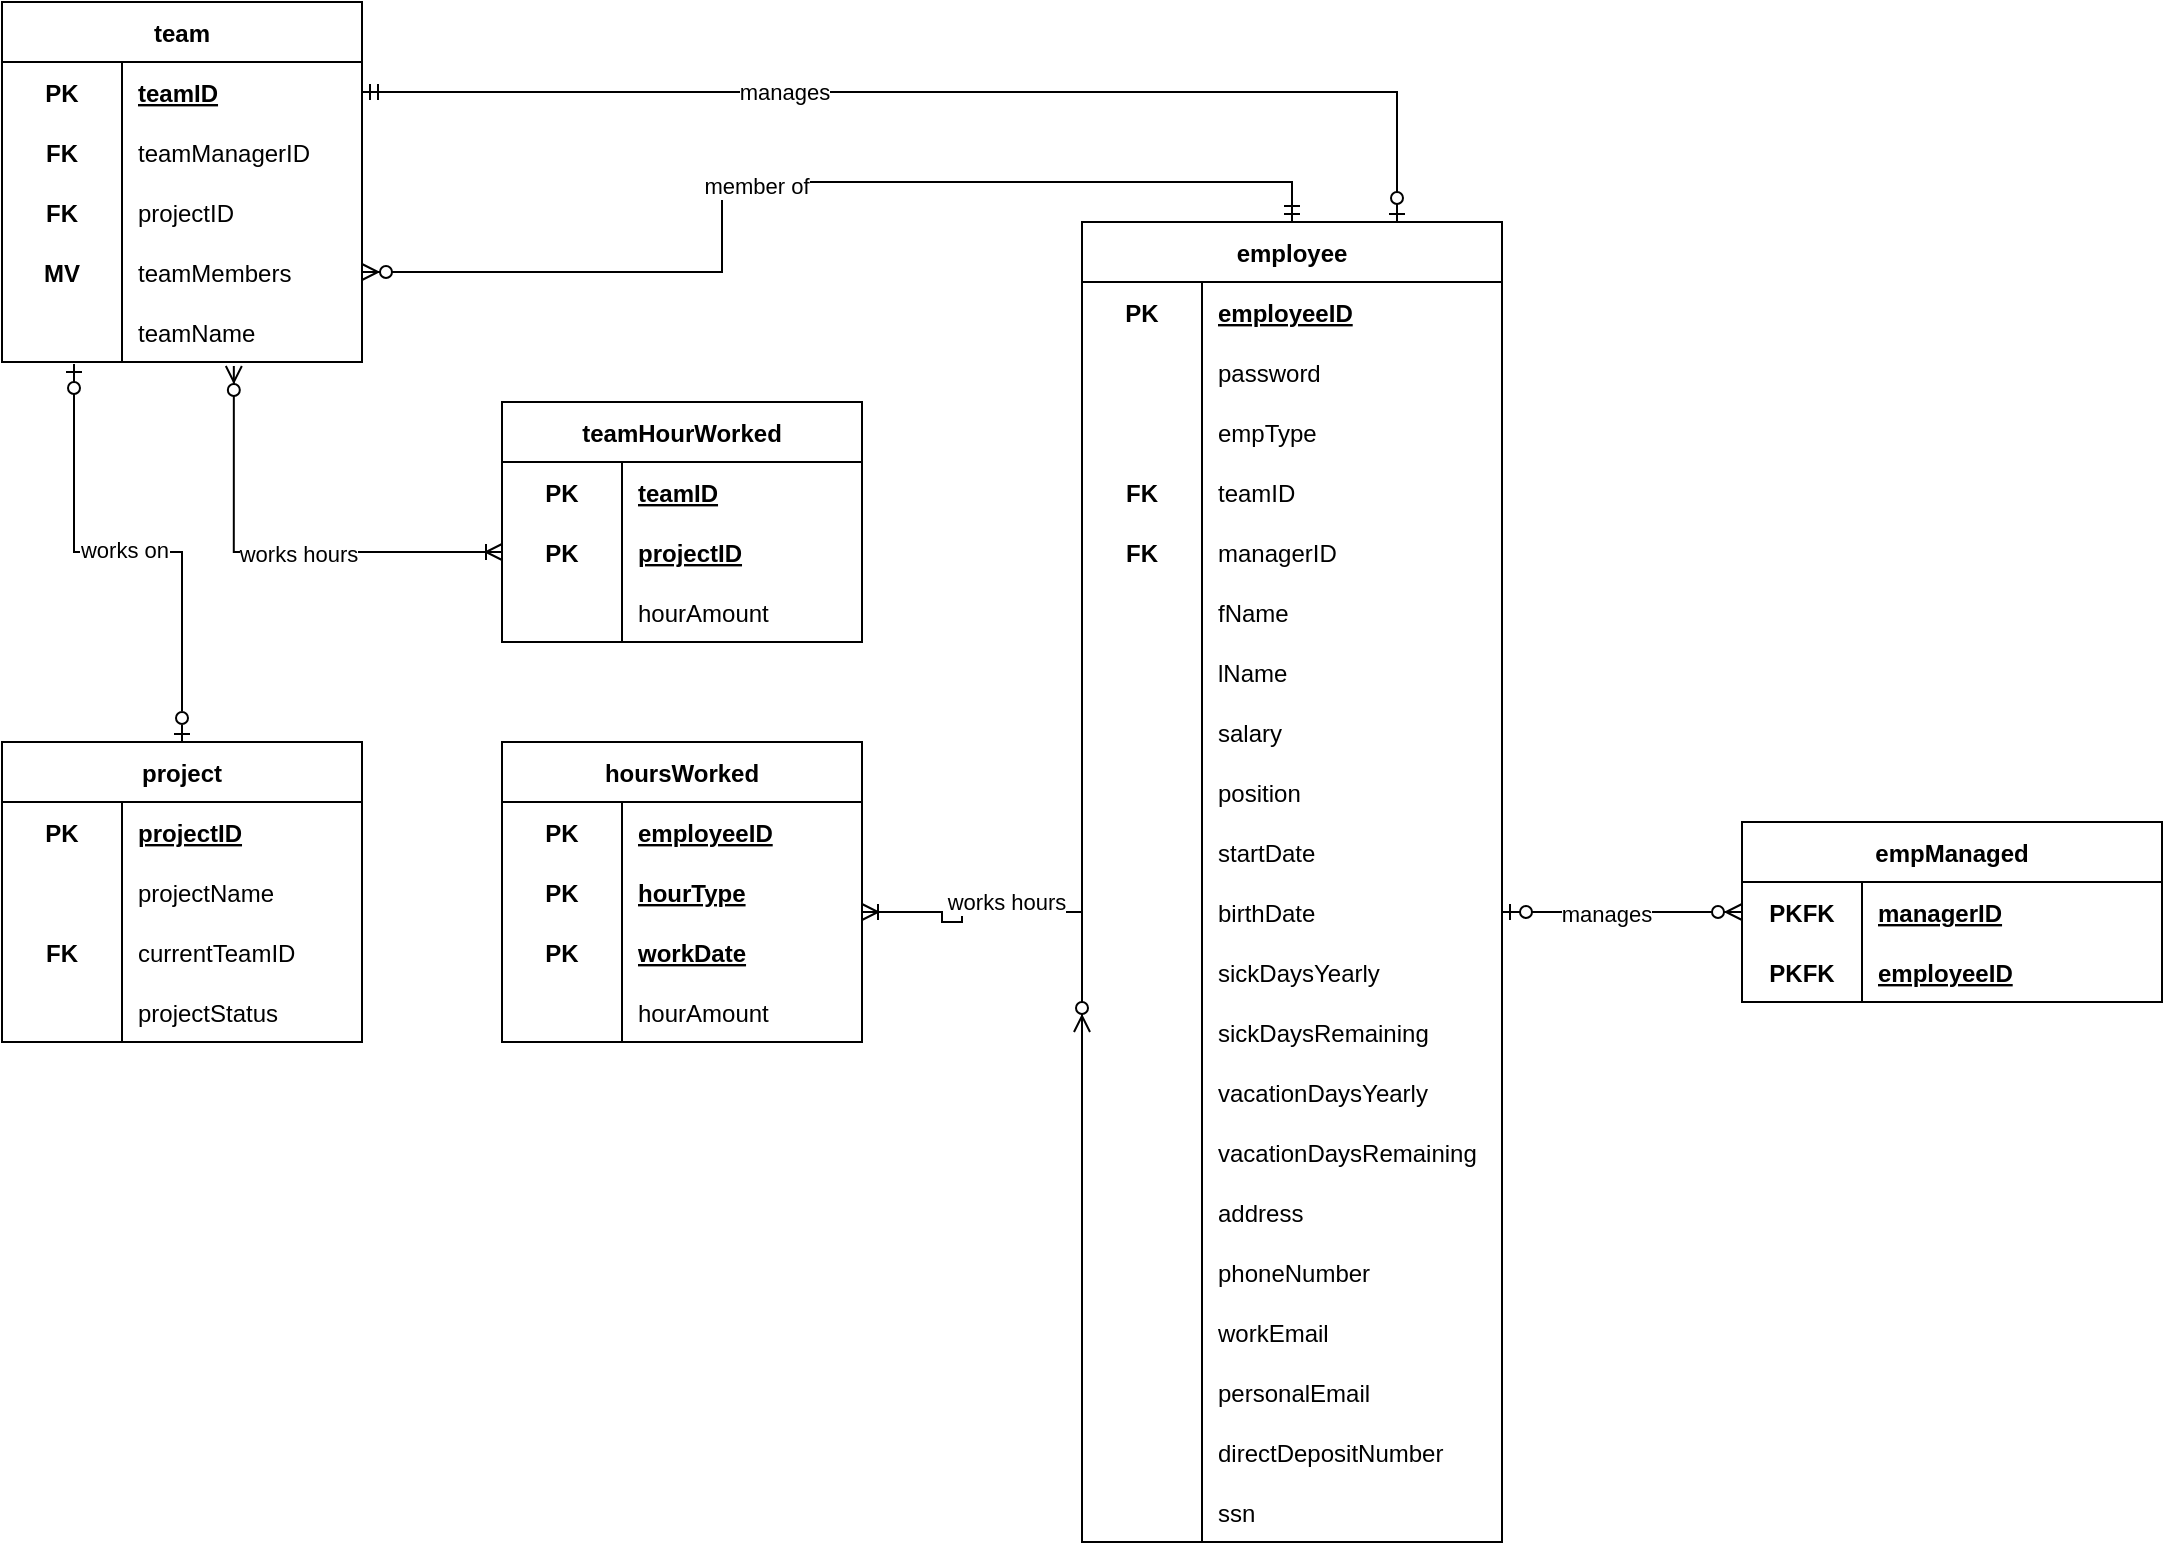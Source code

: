 <mxfile version="20.6.0" type="device"><diagram id="UyxxcoIgogBqNvBhuy1x" name="Page-1"><mxGraphModel dx="1550" dy="852" grid="1" gridSize="10" guides="1" tooltips="1" connect="1" arrows="1" fold="1" page="1" pageScale="1" pageWidth="850" pageHeight="1100" math="0" shadow="0"><root><mxCell id="0"/><mxCell id="1" parent="0"/><mxCell id="h17wsLK1mY-6KiCvtkAH-1" value="employee" style="shape=table;startSize=30;container=1;collapsible=1;childLayout=tableLayout;fixedRows=1;rowLines=0;fontStyle=1;align=center;resizeLast=1;" parent="1" vertex="1"><mxGeometry x="680" y="350" width="210" height="660" as="geometry"/></mxCell><mxCell id="h17wsLK1mY-6KiCvtkAH-2" value="" style="shape=tableRow;horizontal=0;startSize=0;swimlaneHead=0;swimlaneBody=0;fillColor=none;collapsible=0;dropTarget=0;points=[[0,0.5],[1,0.5]];portConstraint=eastwest;top=0;left=0;right=0;bottom=0;" parent="h17wsLK1mY-6KiCvtkAH-1" vertex="1"><mxGeometry y="30" width="210" height="30" as="geometry"/></mxCell><mxCell id="h17wsLK1mY-6KiCvtkAH-3" value="PK" style="shape=partialRectangle;connectable=0;fillColor=none;top=0;left=0;bottom=0;right=0;fontStyle=1;overflow=hidden;" parent="h17wsLK1mY-6KiCvtkAH-2" vertex="1"><mxGeometry width="60" height="30" as="geometry"><mxRectangle width="60" height="30" as="alternateBounds"/></mxGeometry></mxCell><mxCell id="h17wsLK1mY-6KiCvtkAH-4" value="employeeID" style="shape=partialRectangle;connectable=0;fillColor=none;top=0;left=0;bottom=0;right=0;align=left;spacingLeft=6;fontStyle=5;overflow=hidden;" parent="h17wsLK1mY-6KiCvtkAH-2" vertex="1"><mxGeometry x="60" width="150" height="30" as="geometry"><mxRectangle width="150" height="30" as="alternateBounds"/></mxGeometry></mxCell><mxCell id="hlpnb_U5PW9LmUN8WCeN-62" value="" style="shape=tableRow;horizontal=0;startSize=0;swimlaneHead=0;swimlaneBody=0;fillColor=none;collapsible=0;dropTarget=0;points=[[0,0.5],[1,0.5]];portConstraint=eastwest;top=0;left=0;right=0;bottom=0;" vertex="1" parent="h17wsLK1mY-6KiCvtkAH-1"><mxGeometry y="60" width="210" height="30" as="geometry"/></mxCell><mxCell id="hlpnb_U5PW9LmUN8WCeN-63" value="" style="shape=partialRectangle;connectable=0;fillColor=none;top=0;left=0;bottom=0;right=0;editable=1;overflow=hidden;fontStyle=1" vertex="1" parent="hlpnb_U5PW9LmUN8WCeN-62"><mxGeometry width="60" height="30" as="geometry"><mxRectangle width="60" height="30" as="alternateBounds"/></mxGeometry></mxCell><mxCell id="hlpnb_U5PW9LmUN8WCeN-64" value="password" style="shape=partialRectangle;connectable=0;fillColor=none;top=0;left=0;bottom=0;right=0;align=left;spacingLeft=6;overflow=hidden;" vertex="1" parent="hlpnb_U5PW9LmUN8WCeN-62"><mxGeometry x="60" width="150" height="30" as="geometry"><mxRectangle width="150" height="30" as="alternateBounds"/></mxGeometry></mxCell><mxCell id="hlpnb_U5PW9LmUN8WCeN-59" value="" style="shape=tableRow;horizontal=0;startSize=0;swimlaneHead=0;swimlaneBody=0;fillColor=none;collapsible=0;dropTarget=0;points=[[0,0.5],[1,0.5]];portConstraint=eastwest;top=0;left=0;right=0;bottom=0;" vertex="1" parent="h17wsLK1mY-6KiCvtkAH-1"><mxGeometry y="90" width="210" height="30" as="geometry"/></mxCell><mxCell id="hlpnb_U5PW9LmUN8WCeN-60" value="" style="shape=partialRectangle;connectable=0;fillColor=none;top=0;left=0;bottom=0;right=0;editable=1;overflow=hidden;fontStyle=1" vertex="1" parent="hlpnb_U5PW9LmUN8WCeN-59"><mxGeometry width="60" height="30" as="geometry"><mxRectangle width="60" height="30" as="alternateBounds"/></mxGeometry></mxCell><mxCell id="hlpnb_U5PW9LmUN8WCeN-61" value="empType" style="shape=partialRectangle;connectable=0;fillColor=none;top=0;left=0;bottom=0;right=0;align=left;spacingLeft=6;overflow=hidden;" vertex="1" parent="hlpnb_U5PW9LmUN8WCeN-59"><mxGeometry x="60" width="150" height="30" as="geometry"><mxRectangle width="150" height="30" as="alternateBounds"/></mxGeometry></mxCell><mxCell id="h17wsLK1mY-6KiCvtkAH-8" value="" style="shape=tableRow;horizontal=0;startSize=0;swimlaneHead=0;swimlaneBody=0;fillColor=none;collapsible=0;dropTarget=0;points=[[0,0.5],[1,0.5]];portConstraint=eastwest;top=0;left=0;right=0;bottom=0;" parent="h17wsLK1mY-6KiCvtkAH-1" vertex="1"><mxGeometry y="120" width="210" height="30" as="geometry"/></mxCell><mxCell id="h17wsLK1mY-6KiCvtkAH-9" value="FK" style="shape=partialRectangle;connectable=0;fillColor=none;top=0;left=0;bottom=0;right=0;editable=1;overflow=hidden;fontStyle=1" parent="h17wsLK1mY-6KiCvtkAH-8" vertex="1"><mxGeometry width="60" height="30" as="geometry"><mxRectangle width="60" height="30" as="alternateBounds"/></mxGeometry></mxCell><mxCell id="h17wsLK1mY-6KiCvtkAH-10" value="teamID" style="shape=partialRectangle;connectable=0;fillColor=none;top=0;left=0;bottom=0;right=0;align=left;spacingLeft=6;overflow=hidden;" parent="h17wsLK1mY-6KiCvtkAH-8" vertex="1"><mxGeometry x="60" width="150" height="30" as="geometry"><mxRectangle width="150" height="30" as="alternateBounds"/></mxGeometry></mxCell><mxCell id="h17wsLK1mY-6KiCvtkAH-11" value="" style="shape=tableRow;horizontal=0;startSize=0;swimlaneHead=0;swimlaneBody=0;fillColor=none;collapsible=0;dropTarget=0;points=[[0,0.5],[1,0.5]];portConstraint=eastwest;top=0;left=0;right=0;bottom=0;" parent="h17wsLK1mY-6KiCvtkAH-1" vertex="1"><mxGeometry y="150" width="210" height="30" as="geometry"/></mxCell><mxCell id="h17wsLK1mY-6KiCvtkAH-12" value="FK" style="shape=partialRectangle;connectable=0;fillColor=none;top=0;left=0;bottom=0;right=0;editable=1;overflow=hidden;fontStyle=1" parent="h17wsLK1mY-6KiCvtkAH-11" vertex="1"><mxGeometry width="60" height="30" as="geometry"><mxRectangle width="60" height="30" as="alternateBounds"/></mxGeometry></mxCell><mxCell id="h17wsLK1mY-6KiCvtkAH-13" value="managerID" style="shape=partialRectangle;connectable=0;fillColor=none;top=0;left=0;bottom=0;right=0;align=left;spacingLeft=6;overflow=hidden;" parent="h17wsLK1mY-6KiCvtkAH-11" vertex="1"><mxGeometry x="60" width="150" height="30" as="geometry"><mxRectangle width="150" height="30" as="alternateBounds"/></mxGeometry></mxCell><mxCell id="h17wsLK1mY-6KiCvtkAH-17" value="" style="shape=tableRow;horizontal=0;startSize=0;swimlaneHead=0;swimlaneBody=0;fillColor=none;collapsible=0;dropTarget=0;points=[[0,0.5],[1,0.5]];portConstraint=eastwest;top=0;left=0;right=0;bottom=0;" parent="h17wsLK1mY-6KiCvtkAH-1" vertex="1"><mxGeometry y="180" width="210" height="30" as="geometry"/></mxCell><mxCell id="h17wsLK1mY-6KiCvtkAH-18" value="" style="shape=partialRectangle;connectable=0;fillColor=none;top=0;left=0;bottom=0;right=0;editable=1;overflow=hidden;" parent="h17wsLK1mY-6KiCvtkAH-17" vertex="1"><mxGeometry width="60" height="30" as="geometry"><mxRectangle width="60" height="30" as="alternateBounds"/></mxGeometry></mxCell><mxCell id="h17wsLK1mY-6KiCvtkAH-19" value="fName" style="shape=partialRectangle;connectable=0;fillColor=none;top=0;left=0;bottom=0;right=0;align=left;spacingLeft=6;overflow=hidden;" parent="h17wsLK1mY-6KiCvtkAH-17" vertex="1"><mxGeometry x="60" width="150" height="30" as="geometry"><mxRectangle width="150" height="30" as="alternateBounds"/></mxGeometry></mxCell><mxCell id="h17wsLK1mY-6KiCvtkAH-20" value="" style="shape=tableRow;horizontal=0;startSize=0;swimlaneHead=0;swimlaneBody=0;fillColor=none;collapsible=0;dropTarget=0;points=[[0,0.5],[1,0.5]];portConstraint=eastwest;top=0;left=0;right=0;bottom=0;" parent="h17wsLK1mY-6KiCvtkAH-1" vertex="1"><mxGeometry y="210" width="210" height="30" as="geometry"/></mxCell><mxCell id="h17wsLK1mY-6KiCvtkAH-21" value="" style="shape=partialRectangle;connectable=0;fillColor=none;top=0;left=0;bottom=0;right=0;editable=1;overflow=hidden;" parent="h17wsLK1mY-6KiCvtkAH-20" vertex="1"><mxGeometry width="60" height="30" as="geometry"><mxRectangle width="60" height="30" as="alternateBounds"/></mxGeometry></mxCell><mxCell id="h17wsLK1mY-6KiCvtkAH-22" value="lName" style="shape=partialRectangle;connectable=0;fillColor=none;top=0;left=0;bottom=0;right=0;align=left;spacingLeft=6;overflow=hidden;" parent="h17wsLK1mY-6KiCvtkAH-20" vertex="1"><mxGeometry x="60" width="150" height="30" as="geometry"><mxRectangle width="150" height="30" as="alternateBounds"/></mxGeometry></mxCell><mxCell id="h17wsLK1mY-6KiCvtkAH-23" value="" style="shape=tableRow;horizontal=0;startSize=0;swimlaneHead=0;swimlaneBody=0;fillColor=none;collapsible=0;dropTarget=0;points=[[0,0.5],[1,0.5]];portConstraint=eastwest;top=0;left=0;right=0;bottom=0;" parent="h17wsLK1mY-6KiCvtkAH-1" vertex="1"><mxGeometry y="240" width="210" height="30" as="geometry"/></mxCell><mxCell id="h17wsLK1mY-6KiCvtkAH-24" value="" style="shape=partialRectangle;connectable=0;fillColor=none;top=0;left=0;bottom=0;right=0;editable=1;overflow=hidden;" parent="h17wsLK1mY-6KiCvtkAH-23" vertex="1"><mxGeometry width="60" height="30" as="geometry"><mxRectangle width="60" height="30" as="alternateBounds"/></mxGeometry></mxCell><mxCell id="h17wsLK1mY-6KiCvtkAH-25" value="salary" style="shape=partialRectangle;connectable=0;fillColor=none;top=0;left=0;bottom=0;right=0;align=left;spacingLeft=6;overflow=hidden;" parent="h17wsLK1mY-6KiCvtkAH-23" vertex="1"><mxGeometry x="60" width="150" height="30" as="geometry"><mxRectangle width="150" height="30" as="alternateBounds"/></mxGeometry></mxCell><mxCell id="h17wsLK1mY-6KiCvtkAH-26" value="" style="shape=tableRow;horizontal=0;startSize=0;swimlaneHead=0;swimlaneBody=0;fillColor=none;collapsible=0;dropTarget=0;points=[[0,0.5],[1,0.5]];portConstraint=eastwest;top=0;left=0;right=0;bottom=0;" parent="h17wsLK1mY-6KiCvtkAH-1" vertex="1"><mxGeometry y="270" width="210" height="30" as="geometry"/></mxCell><mxCell id="h17wsLK1mY-6KiCvtkAH-27" value="" style="shape=partialRectangle;connectable=0;fillColor=none;top=0;left=0;bottom=0;right=0;editable=1;overflow=hidden;" parent="h17wsLK1mY-6KiCvtkAH-26" vertex="1"><mxGeometry width="60" height="30" as="geometry"><mxRectangle width="60" height="30" as="alternateBounds"/></mxGeometry></mxCell><mxCell id="h17wsLK1mY-6KiCvtkAH-28" value="position" style="shape=partialRectangle;connectable=0;fillColor=none;top=0;left=0;bottom=0;right=0;align=left;spacingLeft=6;overflow=hidden;" parent="h17wsLK1mY-6KiCvtkAH-26" vertex="1"><mxGeometry x="60" width="150" height="30" as="geometry"><mxRectangle width="150" height="30" as="alternateBounds"/></mxGeometry></mxCell><mxCell id="h17wsLK1mY-6KiCvtkAH-29" value="" style="shape=tableRow;horizontal=0;startSize=0;swimlaneHead=0;swimlaneBody=0;fillColor=none;collapsible=0;dropTarget=0;points=[[0,0.5],[1,0.5]];portConstraint=eastwest;top=0;left=0;right=0;bottom=0;" parent="h17wsLK1mY-6KiCvtkAH-1" vertex="1"><mxGeometry y="300" width="210" height="30" as="geometry"/></mxCell><mxCell id="h17wsLK1mY-6KiCvtkAH-30" value="" style="shape=partialRectangle;connectable=0;fillColor=none;top=0;left=0;bottom=0;right=0;editable=1;overflow=hidden;" parent="h17wsLK1mY-6KiCvtkAH-29" vertex="1"><mxGeometry width="60" height="30" as="geometry"><mxRectangle width="60" height="30" as="alternateBounds"/></mxGeometry></mxCell><mxCell id="h17wsLK1mY-6KiCvtkAH-31" value="startDate" style="shape=partialRectangle;connectable=0;fillColor=none;top=0;left=0;bottom=0;right=0;align=left;spacingLeft=6;overflow=hidden;" parent="h17wsLK1mY-6KiCvtkAH-29" vertex="1"><mxGeometry x="60" width="150" height="30" as="geometry"><mxRectangle width="150" height="30" as="alternateBounds"/></mxGeometry></mxCell><mxCell id="h17wsLK1mY-6KiCvtkAH-32" value="" style="shape=tableRow;horizontal=0;startSize=0;swimlaneHead=0;swimlaneBody=0;fillColor=none;collapsible=0;dropTarget=0;points=[[0,0.5],[1,0.5]];portConstraint=eastwest;top=0;left=0;right=0;bottom=0;" parent="h17wsLK1mY-6KiCvtkAH-1" vertex="1"><mxGeometry y="330" width="210" height="30" as="geometry"/></mxCell><mxCell id="h17wsLK1mY-6KiCvtkAH-33" value="" style="shape=partialRectangle;connectable=0;fillColor=none;top=0;left=0;bottom=0;right=0;editable=1;overflow=hidden;" parent="h17wsLK1mY-6KiCvtkAH-32" vertex="1"><mxGeometry width="60" height="30" as="geometry"><mxRectangle width="60" height="30" as="alternateBounds"/></mxGeometry></mxCell><mxCell id="h17wsLK1mY-6KiCvtkAH-34" value="birthDate" style="shape=partialRectangle;connectable=0;fillColor=none;top=0;left=0;bottom=0;right=0;align=left;spacingLeft=6;overflow=hidden;" parent="h17wsLK1mY-6KiCvtkAH-32" vertex="1"><mxGeometry x="60" width="150" height="30" as="geometry"><mxRectangle width="150" height="30" as="alternateBounds"/></mxGeometry></mxCell><mxCell id="h17wsLK1mY-6KiCvtkAH-35" value="" style="shape=tableRow;horizontal=0;startSize=0;swimlaneHead=0;swimlaneBody=0;fillColor=none;collapsible=0;dropTarget=0;points=[[0,0.5],[1,0.5]];portConstraint=eastwest;top=0;left=0;right=0;bottom=0;" parent="h17wsLK1mY-6KiCvtkAH-1" vertex="1"><mxGeometry y="360" width="210" height="30" as="geometry"/></mxCell><mxCell id="h17wsLK1mY-6KiCvtkAH-36" value="" style="shape=partialRectangle;connectable=0;fillColor=none;top=0;left=0;bottom=0;right=0;editable=1;overflow=hidden;" parent="h17wsLK1mY-6KiCvtkAH-35" vertex="1"><mxGeometry width="60" height="30" as="geometry"><mxRectangle width="60" height="30" as="alternateBounds"/></mxGeometry></mxCell><mxCell id="h17wsLK1mY-6KiCvtkAH-37" value="sickDaysYearly" style="shape=partialRectangle;connectable=0;fillColor=none;top=0;left=0;bottom=0;right=0;align=left;spacingLeft=6;overflow=hidden;" parent="h17wsLK1mY-6KiCvtkAH-35" vertex="1"><mxGeometry x="60" width="150" height="30" as="geometry"><mxRectangle width="150" height="30" as="alternateBounds"/></mxGeometry></mxCell><mxCell id="h17wsLK1mY-6KiCvtkAH-38" value="" style="shape=tableRow;horizontal=0;startSize=0;swimlaneHead=0;swimlaneBody=0;fillColor=none;collapsible=0;dropTarget=0;points=[[0,0.5],[1,0.5]];portConstraint=eastwest;top=0;left=0;right=0;bottom=0;" parent="h17wsLK1mY-6KiCvtkAH-1" vertex="1"><mxGeometry y="390" width="210" height="30" as="geometry"/></mxCell><mxCell id="h17wsLK1mY-6KiCvtkAH-39" value="" style="shape=partialRectangle;connectable=0;fillColor=none;top=0;left=0;bottom=0;right=0;editable=1;overflow=hidden;" parent="h17wsLK1mY-6KiCvtkAH-38" vertex="1"><mxGeometry width="60" height="30" as="geometry"><mxRectangle width="60" height="30" as="alternateBounds"/></mxGeometry></mxCell><mxCell id="h17wsLK1mY-6KiCvtkAH-40" value="sickDaysRemaining" style="shape=partialRectangle;connectable=0;fillColor=none;top=0;left=0;bottom=0;right=0;align=left;spacingLeft=6;overflow=hidden;" parent="h17wsLK1mY-6KiCvtkAH-38" vertex="1"><mxGeometry x="60" width="150" height="30" as="geometry"><mxRectangle width="150" height="30" as="alternateBounds"/></mxGeometry></mxCell><mxCell id="h17wsLK1mY-6KiCvtkAH-41" value="" style="shape=tableRow;horizontal=0;startSize=0;swimlaneHead=0;swimlaneBody=0;fillColor=none;collapsible=0;dropTarget=0;points=[[0,0.5],[1,0.5]];portConstraint=eastwest;top=0;left=0;right=0;bottom=0;" parent="h17wsLK1mY-6KiCvtkAH-1" vertex="1"><mxGeometry y="420" width="210" height="30" as="geometry"/></mxCell><mxCell id="h17wsLK1mY-6KiCvtkAH-42" value="" style="shape=partialRectangle;connectable=0;fillColor=none;top=0;left=0;bottom=0;right=0;editable=1;overflow=hidden;" parent="h17wsLK1mY-6KiCvtkAH-41" vertex="1"><mxGeometry width="60" height="30" as="geometry"><mxRectangle width="60" height="30" as="alternateBounds"/></mxGeometry></mxCell><mxCell id="h17wsLK1mY-6KiCvtkAH-43" value="vacationDaysYearly" style="shape=partialRectangle;connectable=0;fillColor=none;top=0;left=0;bottom=0;right=0;align=left;spacingLeft=6;overflow=hidden;" parent="h17wsLK1mY-6KiCvtkAH-41" vertex="1"><mxGeometry x="60" width="150" height="30" as="geometry"><mxRectangle width="150" height="30" as="alternateBounds"/></mxGeometry></mxCell><mxCell id="h17wsLK1mY-6KiCvtkAH-44" value="" style="shape=tableRow;horizontal=0;startSize=0;swimlaneHead=0;swimlaneBody=0;fillColor=none;collapsible=0;dropTarget=0;points=[[0,0.5],[1,0.5]];portConstraint=eastwest;top=0;left=0;right=0;bottom=0;" parent="h17wsLK1mY-6KiCvtkAH-1" vertex="1"><mxGeometry y="450" width="210" height="30" as="geometry"/></mxCell><mxCell id="h17wsLK1mY-6KiCvtkAH-45" value="" style="shape=partialRectangle;connectable=0;fillColor=none;top=0;left=0;bottom=0;right=0;editable=1;overflow=hidden;" parent="h17wsLK1mY-6KiCvtkAH-44" vertex="1"><mxGeometry width="60" height="30" as="geometry"><mxRectangle width="60" height="30" as="alternateBounds"/></mxGeometry></mxCell><mxCell id="h17wsLK1mY-6KiCvtkAH-46" value="vacationDaysRemaining" style="shape=partialRectangle;connectable=0;fillColor=none;top=0;left=0;bottom=0;right=0;align=left;spacingLeft=6;overflow=hidden;" parent="h17wsLK1mY-6KiCvtkAH-44" vertex="1"><mxGeometry x="60" width="150" height="30" as="geometry"><mxRectangle width="150" height="30" as="alternateBounds"/></mxGeometry></mxCell><mxCell id="h17wsLK1mY-6KiCvtkAH-47" value="" style="shape=tableRow;horizontal=0;startSize=0;swimlaneHead=0;swimlaneBody=0;fillColor=none;collapsible=0;dropTarget=0;points=[[0,0.5],[1,0.5]];portConstraint=eastwest;top=0;left=0;right=0;bottom=0;" parent="h17wsLK1mY-6KiCvtkAH-1" vertex="1"><mxGeometry y="480" width="210" height="30" as="geometry"/></mxCell><mxCell id="h17wsLK1mY-6KiCvtkAH-48" value="" style="shape=partialRectangle;connectable=0;fillColor=none;top=0;left=0;bottom=0;right=0;editable=1;overflow=hidden;" parent="h17wsLK1mY-6KiCvtkAH-47" vertex="1"><mxGeometry width="60" height="30" as="geometry"><mxRectangle width="60" height="30" as="alternateBounds"/></mxGeometry></mxCell><mxCell id="h17wsLK1mY-6KiCvtkAH-49" value="address" style="shape=partialRectangle;connectable=0;fillColor=none;top=0;left=0;bottom=0;right=0;align=left;spacingLeft=6;overflow=hidden;" parent="h17wsLK1mY-6KiCvtkAH-47" vertex="1"><mxGeometry x="60" width="150" height="30" as="geometry"><mxRectangle width="150" height="30" as="alternateBounds"/></mxGeometry></mxCell><mxCell id="h17wsLK1mY-6KiCvtkAH-50" value="" style="shape=tableRow;horizontal=0;startSize=0;swimlaneHead=0;swimlaneBody=0;fillColor=none;collapsible=0;dropTarget=0;points=[[0,0.5],[1,0.5]];portConstraint=eastwest;top=0;left=0;right=0;bottom=0;" parent="h17wsLK1mY-6KiCvtkAH-1" vertex="1"><mxGeometry y="510" width="210" height="30" as="geometry"/></mxCell><mxCell id="h17wsLK1mY-6KiCvtkAH-51" value="" style="shape=partialRectangle;connectable=0;fillColor=none;top=0;left=0;bottom=0;right=0;editable=1;overflow=hidden;" parent="h17wsLK1mY-6KiCvtkAH-50" vertex="1"><mxGeometry width="60" height="30" as="geometry"><mxRectangle width="60" height="30" as="alternateBounds"/></mxGeometry></mxCell><mxCell id="h17wsLK1mY-6KiCvtkAH-52" value="phoneNumber" style="shape=partialRectangle;connectable=0;fillColor=none;top=0;left=0;bottom=0;right=0;align=left;spacingLeft=6;overflow=hidden;" parent="h17wsLK1mY-6KiCvtkAH-50" vertex="1"><mxGeometry x="60" width="150" height="30" as="geometry"><mxRectangle width="150" height="30" as="alternateBounds"/></mxGeometry></mxCell><mxCell id="h17wsLK1mY-6KiCvtkAH-53" value="" style="shape=tableRow;horizontal=0;startSize=0;swimlaneHead=0;swimlaneBody=0;fillColor=none;collapsible=0;dropTarget=0;points=[[0,0.5],[1,0.5]];portConstraint=eastwest;top=0;left=0;right=0;bottom=0;" parent="h17wsLK1mY-6KiCvtkAH-1" vertex="1"><mxGeometry y="540" width="210" height="30" as="geometry"/></mxCell><mxCell id="h17wsLK1mY-6KiCvtkAH-54" value="" style="shape=partialRectangle;connectable=0;fillColor=none;top=0;left=0;bottom=0;right=0;editable=1;overflow=hidden;" parent="h17wsLK1mY-6KiCvtkAH-53" vertex="1"><mxGeometry width="60" height="30" as="geometry"><mxRectangle width="60" height="30" as="alternateBounds"/></mxGeometry></mxCell><mxCell id="h17wsLK1mY-6KiCvtkAH-55" value="workEmail" style="shape=partialRectangle;connectable=0;fillColor=none;top=0;left=0;bottom=0;right=0;align=left;spacingLeft=6;overflow=hidden;" parent="h17wsLK1mY-6KiCvtkAH-53" vertex="1"><mxGeometry x="60" width="150" height="30" as="geometry"><mxRectangle width="150" height="30" as="alternateBounds"/></mxGeometry></mxCell><mxCell id="h17wsLK1mY-6KiCvtkAH-56" value="" style="shape=tableRow;horizontal=0;startSize=0;swimlaneHead=0;swimlaneBody=0;fillColor=none;collapsible=0;dropTarget=0;points=[[0,0.5],[1,0.5]];portConstraint=eastwest;top=0;left=0;right=0;bottom=0;" parent="h17wsLK1mY-6KiCvtkAH-1" vertex="1"><mxGeometry y="570" width="210" height="30" as="geometry"/></mxCell><mxCell id="h17wsLK1mY-6KiCvtkAH-57" value="" style="shape=partialRectangle;connectable=0;fillColor=none;top=0;left=0;bottom=0;right=0;editable=1;overflow=hidden;" parent="h17wsLK1mY-6KiCvtkAH-56" vertex="1"><mxGeometry width="60" height="30" as="geometry"><mxRectangle width="60" height="30" as="alternateBounds"/></mxGeometry></mxCell><mxCell id="h17wsLK1mY-6KiCvtkAH-58" value="personalEmail" style="shape=partialRectangle;connectable=0;fillColor=none;top=0;left=0;bottom=0;right=0;align=left;spacingLeft=6;overflow=hidden;" parent="h17wsLK1mY-6KiCvtkAH-56" vertex="1"><mxGeometry x="60" width="150" height="30" as="geometry"><mxRectangle width="150" height="30" as="alternateBounds"/></mxGeometry></mxCell><mxCell id="h17wsLK1mY-6KiCvtkAH-59" value="" style="shape=tableRow;horizontal=0;startSize=0;swimlaneHead=0;swimlaneBody=0;fillColor=none;collapsible=0;dropTarget=0;points=[[0,0.5],[1,0.5]];portConstraint=eastwest;top=0;left=0;right=0;bottom=0;" parent="h17wsLK1mY-6KiCvtkAH-1" vertex="1"><mxGeometry y="600" width="210" height="30" as="geometry"/></mxCell><mxCell id="h17wsLK1mY-6KiCvtkAH-60" value="" style="shape=partialRectangle;connectable=0;fillColor=none;top=0;left=0;bottom=0;right=0;editable=1;overflow=hidden;" parent="h17wsLK1mY-6KiCvtkAH-59" vertex="1"><mxGeometry width="60" height="30" as="geometry"><mxRectangle width="60" height="30" as="alternateBounds"/></mxGeometry></mxCell><mxCell id="h17wsLK1mY-6KiCvtkAH-61" value="directDepositNumber" style="shape=partialRectangle;connectable=0;fillColor=none;top=0;left=0;bottom=0;right=0;align=left;spacingLeft=6;overflow=hidden;" parent="h17wsLK1mY-6KiCvtkAH-59" vertex="1"><mxGeometry x="60" width="150" height="30" as="geometry"><mxRectangle width="150" height="30" as="alternateBounds"/></mxGeometry></mxCell><mxCell id="h17wsLK1mY-6KiCvtkAH-62" value="" style="shape=tableRow;horizontal=0;startSize=0;swimlaneHead=0;swimlaneBody=0;fillColor=none;collapsible=0;dropTarget=0;points=[[0,0.5],[1,0.5]];portConstraint=eastwest;top=0;left=0;right=0;bottom=0;" parent="h17wsLK1mY-6KiCvtkAH-1" vertex="1"><mxGeometry y="630" width="210" height="30" as="geometry"/></mxCell><mxCell id="h17wsLK1mY-6KiCvtkAH-63" value="" style="shape=partialRectangle;connectable=0;fillColor=none;top=0;left=0;bottom=0;right=0;editable=1;overflow=hidden;" parent="h17wsLK1mY-6KiCvtkAH-62" vertex="1"><mxGeometry width="60" height="30" as="geometry"><mxRectangle width="60" height="30" as="alternateBounds"/></mxGeometry></mxCell><mxCell id="h17wsLK1mY-6KiCvtkAH-64" value="ssn" style="shape=partialRectangle;connectable=0;fillColor=none;top=0;left=0;bottom=0;right=0;align=left;spacingLeft=6;overflow=hidden;" parent="h17wsLK1mY-6KiCvtkAH-62" vertex="1"><mxGeometry x="60" width="150" height="30" as="geometry"><mxRectangle width="150" height="30" as="alternateBounds"/></mxGeometry></mxCell><mxCell id="h17wsLK1mY-6KiCvtkAH-65" value="empManaged" style="shape=table;startSize=30;container=1;collapsible=1;childLayout=tableLayout;fixedRows=1;rowLines=0;fontStyle=1;align=center;resizeLast=1;" parent="1" vertex="1"><mxGeometry x="1010" y="650" width="210" height="90" as="geometry"/></mxCell><mxCell id="h17wsLK1mY-6KiCvtkAH-187" value="" style="shape=tableRow;horizontal=0;startSize=0;swimlaneHead=0;swimlaneBody=0;fillColor=none;collapsible=0;dropTarget=0;points=[[0,0.5],[1,0.5]];portConstraint=eastwest;top=0;left=0;right=0;bottom=0;" parent="h17wsLK1mY-6KiCvtkAH-65" vertex="1"><mxGeometry y="30" width="210" height="30" as="geometry"/></mxCell><mxCell id="h17wsLK1mY-6KiCvtkAH-188" value="PKFK" style="shape=partialRectangle;connectable=0;fillColor=none;top=0;left=0;bottom=0;right=0;editable=1;overflow=hidden;fontStyle=1" parent="h17wsLK1mY-6KiCvtkAH-187" vertex="1"><mxGeometry width="60" height="30" as="geometry"><mxRectangle width="60" height="30" as="alternateBounds"/></mxGeometry></mxCell><mxCell id="h17wsLK1mY-6KiCvtkAH-189" value="managerID" style="shape=partialRectangle;connectable=0;fillColor=none;top=0;left=0;bottom=0;right=0;align=left;spacingLeft=6;overflow=hidden;fontStyle=5" parent="h17wsLK1mY-6KiCvtkAH-187" vertex="1"><mxGeometry x="60" width="150" height="30" as="geometry"><mxRectangle width="150" height="30" as="alternateBounds"/></mxGeometry></mxCell><mxCell id="h17wsLK1mY-6KiCvtkAH-261" value="" style="shape=tableRow;horizontal=0;startSize=0;swimlaneHead=0;swimlaneBody=0;fillColor=none;collapsible=0;dropTarget=0;points=[[0,0.5],[1,0.5]];portConstraint=eastwest;top=0;left=0;right=0;bottom=0;" parent="h17wsLK1mY-6KiCvtkAH-65" vertex="1"><mxGeometry y="60" width="210" height="30" as="geometry"/></mxCell><mxCell id="h17wsLK1mY-6KiCvtkAH-262" value="PKFK" style="shape=partialRectangle;connectable=0;fillColor=none;top=0;left=0;bottom=0;right=0;editable=1;overflow=hidden;fontStyle=1" parent="h17wsLK1mY-6KiCvtkAH-261" vertex="1"><mxGeometry width="60" height="30" as="geometry"><mxRectangle width="60" height="30" as="alternateBounds"/></mxGeometry></mxCell><mxCell id="h17wsLK1mY-6KiCvtkAH-263" value="employeeID" style="shape=partialRectangle;connectable=0;fillColor=none;top=0;left=0;bottom=0;right=0;align=left;spacingLeft=6;overflow=hidden;fontStyle=5" parent="h17wsLK1mY-6KiCvtkAH-261" vertex="1"><mxGeometry x="60" width="150" height="30" as="geometry"><mxRectangle width="150" height="30" as="alternateBounds"/></mxGeometry></mxCell><mxCell id="h17wsLK1mY-6KiCvtkAH-193" value="project" style="shape=table;startSize=30;container=1;collapsible=1;childLayout=tableLayout;fixedRows=1;rowLines=0;fontStyle=1;align=center;resizeLast=1;" parent="1" vertex="1"><mxGeometry x="140" y="610" width="180" height="150" as="geometry"/></mxCell><mxCell id="h17wsLK1mY-6KiCvtkAH-194" value="" style="shape=tableRow;horizontal=0;startSize=0;swimlaneHead=0;swimlaneBody=0;fillColor=none;collapsible=0;dropTarget=0;points=[[0,0.5],[1,0.5]];portConstraint=eastwest;top=0;left=0;right=0;bottom=0;" parent="h17wsLK1mY-6KiCvtkAH-193" vertex="1"><mxGeometry y="30" width="180" height="30" as="geometry"/></mxCell><mxCell id="h17wsLK1mY-6KiCvtkAH-195" value="PK" style="shape=partialRectangle;connectable=0;fillColor=none;top=0;left=0;bottom=0;right=0;fontStyle=1;overflow=hidden;" parent="h17wsLK1mY-6KiCvtkAH-194" vertex="1"><mxGeometry width="60" height="30" as="geometry"><mxRectangle width="60" height="30" as="alternateBounds"/></mxGeometry></mxCell><mxCell id="h17wsLK1mY-6KiCvtkAH-196" value="projectID" style="shape=partialRectangle;connectable=0;fillColor=none;top=0;left=0;bottom=0;right=0;align=left;spacingLeft=6;fontStyle=5;overflow=hidden;" parent="h17wsLK1mY-6KiCvtkAH-194" vertex="1"><mxGeometry x="60" width="120" height="30" as="geometry"><mxRectangle width="120" height="30" as="alternateBounds"/></mxGeometry></mxCell><mxCell id="h17wsLK1mY-6KiCvtkAH-200" value="" style="shape=tableRow;horizontal=0;startSize=0;swimlaneHead=0;swimlaneBody=0;fillColor=none;collapsible=0;dropTarget=0;points=[[0,0.5],[1,0.5]];portConstraint=eastwest;top=0;left=0;right=0;bottom=0;" parent="h17wsLK1mY-6KiCvtkAH-193" vertex="1"><mxGeometry y="60" width="180" height="30" as="geometry"/></mxCell><mxCell id="h17wsLK1mY-6KiCvtkAH-201" value="" style="shape=partialRectangle;connectable=0;fillColor=none;top=0;left=0;bottom=0;right=0;editable=1;overflow=hidden;" parent="h17wsLK1mY-6KiCvtkAH-200" vertex="1"><mxGeometry width="60" height="30" as="geometry"><mxRectangle width="60" height="30" as="alternateBounds"/></mxGeometry></mxCell><mxCell id="h17wsLK1mY-6KiCvtkAH-202" value="projectName" style="shape=partialRectangle;connectable=0;fillColor=none;top=0;left=0;bottom=0;right=0;align=left;spacingLeft=6;overflow=hidden;" parent="h17wsLK1mY-6KiCvtkAH-200" vertex="1"><mxGeometry x="60" width="120" height="30" as="geometry"><mxRectangle width="120" height="30" as="alternateBounds"/></mxGeometry></mxCell><mxCell id="h17wsLK1mY-6KiCvtkAH-203" value="" style="shape=tableRow;horizontal=0;startSize=0;swimlaneHead=0;swimlaneBody=0;fillColor=none;collapsible=0;dropTarget=0;points=[[0,0.5],[1,0.5]];portConstraint=eastwest;top=0;left=0;right=0;bottom=0;" parent="h17wsLK1mY-6KiCvtkAH-193" vertex="1"><mxGeometry y="90" width="180" height="30" as="geometry"/></mxCell><mxCell id="h17wsLK1mY-6KiCvtkAH-204" value="FK" style="shape=partialRectangle;connectable=0;fillColor=none;top=0;left=0;bottom=0;right=0;editable=1;overflow=hidden;fontStyle=1" parent="h17wsLK1mY-6KiCvtkAH-203" vertex="1"><mxGeometry width="60" height="30" as="geometry"><mxRectangle width="60" height="30" as="alternateBounds"/></mxGeometry></mxCell><mxCell id="h17wsLK1mY-6KiCvtkAH-205" value="currentTeamID" style="shape=partialRectangle;connectable=0;fillColor=none;top=0;left=0;bottom=0;right=0;align=left;spacingLeft=6;overflow=hidden;" parent="h17wsLK1mY-6KiCvtkAH-203" vertex="1"><mxGeometry x="60" width="120" height="30" as="geometry"><mxRectangle width="120" height="30" as="alternateBounds"/></mxGeometry></mxCell><mxCell id="h17wsLK1mY-6KiCvtkAH-226" value="" style="shape=tableRow;horizontal=0;startSize=0;swimlaneHead=0;swimlaneBody=0;fillColor=none;collapsible=0;dropTarget=0;points=[[0,0.5],[1,0.5]];portConstraint=eastwest;top=0;left=0;right=0;bottom=0;" parent="h17wsLK1mY-6KiCvtkAH-193" vertex="1"><mxGeometry y="120" width="180" height="30" as="geometry"/></mxCell><mxCell id="h17wsLK1mY-6KiCvtkAH-227" value="" style="shape=partialRectangle;connectable=0;fillColor=none;top=0;left=0;bottom=0;right=0;editable=1;overflow=hidden;" parent="h17wsLK1mY-6KiCvtkAH-226" vertex="1"><mxGeometry width="60" height="30" as="geometry"><mxRectangle width="60" height="30" as="alternateBounds"/></mxGeometry></mxCell><mxCell id="h17wsLK1mY-6KiCvtkAH-228" value="projectStatus" style="shape=partialRectangle;connectable=0;fillColor=none;top=0;left=0;bottom=0;right=0;align=left;spacingLeft=6;overflow=hidden;" parent="h17wsLK1mY-6KiCvtkAH-226" vertex="1"><mxGeometry x="60" width="120" height="30" as="geometry"><mxRectangle width="120" height="30" as="alternateBounds"/></mxGeometry></mxCell><mxCell id="h17wsLK1mY-6KiCvtkAH-235" value="team" style="shape=table;startSize=30;container=1;collapsible=1;childLayout=tableLayout;fixedRows=1;rowLines=0;fontStyle=1;align=center;resizeLast=1;" parent="1" vertex="1"><mxGeometry x="140" y="240" width="180" height="180" as="geometry"/></mxCell><mxCell id="h17wsLK1mY-6KiCvtkAH-236" value="" style="shape=tableRow;horizontal=0;startSize=0;swimlaneHead=0;swimlaneBody=0;fillColor=none;collapsible=0;dropTarget=0;points=[[0,0.5],[1,0.5]];portConstraint=eastwest;top=0;left=0;right=0;bottom=0;" parent="h17wsLK1mY-6KiCvtkAH-235" vertex="1"><mxGeometry y="30" width="180" height="30" as="geometry"/></mxCell><mxCell id="h17wsLK1mY-6KiCvtkAH-237" value="PK" style="shape=partialRectangle;connectable=0;fillColor=none;top=0;left=0;bottom=0;right=0;fontStyle=1;overflow=hidden;" parent="h17wsLK1mY-6KiCvtkAH-236" vertex="1"><mxGeometry width="60" height="30" as="geometry"><mxRectangle width="60" height="30" as="alternateBounds"/></mxGeometry></mxCell><mxCell id="h17wsLK1mY-6KiCvtkAH-238" value="teamID" style="shape=partialRectangle;connectable=0;fillColor=none;top=0;left=0;bottom=0;right=0;align=left;spacingLeft=6;fontStyle=5;overflow=hidden;" parent="h17wsLK1mY-6KiCvtkAH-236" vertex="1"><mxGeometry x="60" width="120" height="30" as="geometry"><mxRectangle width="120" height="30" as="alternateBounds"/></mxGeometry></mxCell><mxCell id="h17wsLK1mY-6KiCvtkAH-239" value="" style="shape=tableRow;horizontal=0;startSize=0;swimlaneHead=0;swimlaneBody=0;fillColor=none;collapsible=0;dropTarget=0;points=[[0,0.5],[1,0.5]];portConstraint=eastwest;top=0;left=0;right=0;bottom=0;" parent="h17wsLK1mY-6KiCvtkAH-235" vertex="1"><mxGeometry y="60" width="180" height="30" as="geometry"/></mxCell><mxCell id="h17wsLK1mY-6KiCvtkAH-240" value="FK" style="shape=partialRectangle;connectable=0;fillColor=none;top=0;left=0;bottom=0;right=0;editable=1;overflow=hidden;fontStyle=1" parent="h17wsLK1mY-6KiCvtkAH-239" vertex="1"><mxGeometry width="60" height="30" as="geometry"><mxRectangle width="60" height="30" as="alternateBounds"/></mxGeometry></mxCell><mxCell id="h17wsLK1mY-6KiCvtkAH-241" value="teamManagerID" style="shape=partialRectangle;connectable=0;fillColor=none;top=0;left=0;bottom=0;right=0;align=left;spacingLeft=6;overflow=hidden;" parent="h17wsLK1mY-6KiCvtkAH-239" vertex="1"><mxGeometry x="60" width="120" height="30" as="geometry"><mxRectangle width="120" height="30" as="alternateBounds"/></mxGeometry></mxCell><mxCell id="h17wsLK1mY-6KiCvtkAH-242" value="" style="shape=tableRow;horizontal=0;startSize=0;swimlaneHead=0;swimlaneBody=0;fillColor=none;collapsible=0;dropTarget=0;points=[[0,0.5],[1,0.5]];portConstraint=eastwest;top=0;left=0;right=0;bottom=0;" parent="h17wsLK1mY-6KiCvtkAH-235" vertex="1"><mxGeometry y="90" width="180" height="30" as="geometry"/></mxCell><mxCell id="h17wsLK1mY-6KiCvtkAH-243" value="FK" style="shape=partialRectangle;connectable=0;fillColor=none;top=0;left=0;bottom=0;right=0;editable=1;overflow=hidden;fontStyle=1" parent="h17wsLK1mY-6KiCvtkAH-242" vertex="1"><mxGeometry width="60" height="30" as="geometry"><mxRectangle width="60" height="30" as="alternateBounds"/></mxGeometry></mxCell><mxCell id="h17wsLK1mY-6KiCvtkAH-244" value="projectID" style="shape=partialRectangle;connectable=0;fillColor=none;top=0;left=0;bottom=0;right=0;align=left;spacingLeft=6;overflow=hidden;" parent="h17wsLK1mY-6KiCvtkAH-242" vertex="1"><mxGeometry x="60" width="120" height="30" as="geometry"><mxRectangle width="120" height="30" as="alternateBounds"/></mxGeometry></mxCell><mxCell id="h17wsLK1mY-6KiCvtkAH-245" value="" style="shape=tableRow;horizontal=0;startSize=0;swimlaneHead=0;swimlaneBody=0;fillColor=none;collapsible=0;dropTarget=0;points=[[0,0.5],[1,0.5]];portConstraint=eastwest;top=0;left=0;right=0;bottom=0;" parent="h17wsLK1mY-6KiCvtkAH-235" vertex="1"><mxGeometry y="120" width="180" height="30" as="geometry"/></mxCell><mxCell id="h17wsLK1mY-6KiCvtkAH-246" value="MV" style="shape=partialRectangle;connectable=0;fillColor=none;top=0;left=0;bottom=0;right=0;editable=1;overflow=hidden;fontStyle=1" parent="h17wsLK1mY-6KiCvtkAH-245" vertex="1"><mxGeometry width="60" height="30" as="geometry"><mxRectangle width="60" height="30" as="alternateBounds"/></mxGeometry></mxCell><mxCell id="h17wsLK1mY-6KiCvtkAH-247" value="teamMembers" style="shape=partialRectangle;connectable=0;fillColor=none;top=0;left=0;bottom=0;right=0;align=left;spacingLeft=6;overflow=hidden;" parent="h17wsLK1mY-6KiCvtkAH-245" vertex="1"><mxGeometry x="60" width="120" height="30" as="geometry"><mxRectangle width="120" height="30" as="alternateBounds"/></mxGeometry></mxCell><mxCell id="h17wsLK1mY-6KiCvtkAH-258" value="" style="shape=tableRow;horizontal=0;startSize=0;swimlaneHead=0;swimlaneBody=0;fillColor=none;collapsible=0;dropTarget=0;points=[[0,0.5],[1,0.5]];portConstraint=eastwest;top=0;left=0;right=0;bottom=0;" parent="h17wsLK1mY-6KiCvtkAH-235" vertex="1"><mxGeometry y="150" width="180" height="30" as="geometry"/></mxCell><mxCell id="h17wsLK1mY-6KiCvtkAH-259" value="" style="shape=partialRectangle;connectable=0;fillColor=none;top=0;left=0;bottom=0;right=0;editable=1;overflow=hidden;" parent="h17wsLK1mY-6KiCvtkAH-258" vertex="1"><mxGeometry width="60" height="30" as="geometry"><mxRectangle width="60" height="30" as="alternateBounds"/></mxGeometry></mxCell><mxCell id="h17wsLK1mY-6KiCvtkAH-260" value="teamName" style="shape=partialRectangle;connectable=0;fillColor=none;top=0;left=0;bottom=0;right=0;align=left;spacingLeft=6;overflow=hidden;" parent="h17wsLK1mY-6KiCvtkAH-258" vertex="1"><mxGeometry x="60" width="120" height="30" as="geometry"><mxRectangle width="120" height="30" as="alternateBounds"/></mxGeometry></mxCell><mxCell id="h17wsLK1mY-6KiCvtkAH-274" value="hoursWorked" style="shape=table;startSize=30;container=1;collapsible=1;childLayout=tableLayout;fixedRows=1;rowLines=0;fontStyle=1;align=center;resizeLast=1;" parent="1" vertex="1"><mxGeometry x="390" y="610" width="180" height="150" as="geometry"/></mxCell><mxCell id="h17wsLK1mY-6KiCvtkAH-318" value="" style="shape=tableRow;horizontal=0;startSize=0;swimlaneHead=0;swimlaneBody=0;fillColor=none;collapsible=0;dropTarget=0;points=[[0,0.5],[1,0.5]];portConstraint=eastwest;top=0;left=0;right=0;bottom=0;" parent="h17wsLK1mY-6KiCvtkAH-274" vertex="1"><mxGeometry y="30" width="180" height="30" as="geometry"/></mxCell><mxCell id="h17wsLK1mY-6KiCvtkAH-319" value="PK" style="shape=partialRectangle;connectable=0;fillColor=none;top=0;left=0;bottom=0;right=0;editable=1;overflow=hidden;fontStyle=1" parent="h17wsLK1mY-6KiCvtkAH-318" vertex="1"><mxGeometry width="60" height="30" as="geometry"><mxRectangle width="60" height="30" as="alternateBounds"/></mxGeometry></mxCell><mxCell id="h17wsLK1mY-6KiCvtkAH-320" value="employeeID" style="shape=partialRectangle;connectable=0;fillColor=none;top=0;left=0;bottom=0;right=0;align=left;spacingLeft=6;overflow=hidden;fontStyle=5" parent="h17wsLK1mY-6KiCvtkAH-318" vertex="1"><mxGeometry x="60" width="120" height="30" as="geometry"><mxRectangle width="120" height="30" as="alternateBounds"/></mxGeometry></mxCell><mxCell id="h17wsLK1mY-6KiCvtkAH-278" value="" style="shape=tableRow;horizontal=0;startSize=0;swimlaneHead=0;swimlaneBody=0;fillColor=none;collapsible=0;dropTarget=0;points=[[0,0.5],[1,0.5]];portConstraint=eastwest;top=0;left=0;right=0;bottom=0;" parent="h17wsLK1mY-6KiCvtkAH-274" vertex="1"><mxGeometry y="60" width="180" height="30" as="geometry"/></mxCell><mxCell id="h17wsLK1mY-6KiCvtkAH-279" value="PK" style="shape=partialRectangle;connectable=0;fillColor=none;top=0;left=0;bottom=0;right=0;editable=1;overflow=hidden;fontStyle=1" parent="h17wsLK1mY-6KiCvtkAH-278" vertex="1"><mxGeometry width="60" height="30" as="geometry"><mxRectangle width="60" height="30" as="alternateBounds"/></mxGeometry></mxCell><mxCell id="h17wsLK1mY-6KiCvtkAH-280" value="hourType" style="shape=partialRectangle;connectable=0;fillColor=none;top=0;left=0;bottom=0;right=0;align=left;spacingLeft=6;overflow=hidden;fontStyle=5" parent="h17wsLK1mY-6KiCvtkAH-278" vertex="1"><mxGeometry x="60" width="120" height="30" as="geometry"><mxRectangle width="120" height="30" as="alternateBounds"/></mxGeometry></mxCell><mxCell id="h17wsLK1mY-6KiCvtkAH-281" value="" style="shape=tableRow;horizontal=0;startSize=0;swimlaneHead=0;swimlaneBody=0;fillColor=none;collapsible=0;dropTarget=0;points=[[0,0.5],[1,0.5]];portConstraint=eastwest;top=0;left=0;right=0;bottom=0;" parent="h17wsLK1mY-6KiCvtkAH-274" vertex="1"><mxGeometry y="90" width="180" height="30" as="geometry"/></mxCell><mxCell id="h17wsLK1mY-6KiCvtkAH-282" value="PK" style="shape=partialRectangle;connectable=0;fillColor=none;top=0;left=0;bottom=0;right=0;editable=1;overflow=hidden;fontStyle=1" parent="h17wsLK1mY-6KiCvtkAH-281" vertex="1"><mxGeometry width="60" height="30" as="geometry"><mxRectangle width="60" height="30" as="alternateBounds"/></mxGeometry></mxCell><mxCell id="h17wsLK1mY-6KiCvtkAH-283" value="workDate" style="shape=partialRectangle;connectable=0;fillColor=none;top=0;left=0;bottom=0;right=0;align=left;spacingLeft=6;overflow=hidden;fontStyle=5" parent="h17wsLK1mY-6KiCvtkAH-281" vertex="1"><mxGeometry x="60" width="120" height="30" as="geometry"><mxRectangle width="120" height="30" as="alternateBounds"/></mxGeometry></mxCell><mxCell id="h17wsLK1mY-6KiCvtkAH-284" value="" style="shape=tableRow;horizontal=0;startSize=0;swimlaneHead=0;swimlaneBody=0;fillColor=none;collapsible=0;dropTarget=0;points=[[0,0.5],[1,0.5]];portConstraint=eastwest;top=0;left=0;right=0;bottom=0;" parent="h17wsLK1mY-6KiCvtkAH-274" vertex="1"><mxGeometry y="120" width="180" height="30" as="geometry"/></mxCell><mxCell id="h17wsLK1mY-6KiCvtkAH-285" value="" style="shape=partialRectangle;connectable=0;fillColor=none;top=0;left=0;bottom=0;right=0;editable=1;overflow=hidden;" parent="h17wsLK1mY-6KiCvtkAH-284" vertex="1"><mxGeometry width="60" height="30" as="geometry"><mxRectangle width="60" height="30" as="alternateBounds"/></mxGeometry></mxCell><mxCell id="h17wsLK1mY-6KiCvtkAH-286" value="hourAmount" style="shape=partialRectangle;connectable=0;fillColor=none;top=0;left=0;bottom=0;right=0;align=left;spacingLeft=6;overflow=hidden;" parent="h17wsLK1mY-6KiCvtkAH-284" vertex="1"><mxGeometry x="60" width="120" height="30" as="geometry"><mxRectangle width="120" height="30" as="alternateBounds"/></mxGeometry></mxCell><mxCell id="h17wsLK1mY-6KiCvtkAH-305" value="teamHourWorked" style="shape=table;startSize=30;container=1;collapsible=1;childLayout=tableLayout;fixedRows=1;rowLines=0;fontStyle=1;align=center;resizeLast=1;" parent="1" vertex="1"><mxGeometry x="390" y="440" width="180" height="120" as="geometry"/></mxCell><mxCell id="h17wsLK1mY-6KiCvtkAH-306" value="" style="shape=tableRow;horizontal=0;startSize=0;swimlaneHead=0;swimlaneBody=0;fillColor=none;collapsible=0;dropTarget=0;points=[[0,0.5],[1,0.5]];portConstraint=eastwest;top=0;left=0;right=0;bottom=0;" parent="h17wsLK1mY-6KiCvtkAH-305" vertex="1"><mxGeometry y="30" width="180" height="30" as="geometry"/></mxCell><mxCell id="h17wsLK1mY-6KiCvtkAH-307" value="PK" style="shape=partialRectangle;connectable=0;fillColor=none;top=0;left=0;bottom=0;right=0;fontStyle=1;overflow=hidden;" parent="h17wsLK1mY-6KiCvtkAH-306" vertex="1"><mxGeometry width="60" height="30" as="geometry"><mxRectangle width="60" height="30" as="alternateBounds"/></mxGeometry></mxCell><mxCell id="h17wsLK1mY-6KiCvtkAH-308" value="teamID" style="shape=partialRectangle;connectable=0;fillColor=none;top=0;left=0;bottom=0;right=0;align=left;spacingLeft=6;fontStyle=5;overflow=hidden;" parent="h17wsLK1mY-6KiCvtkAH-306" vertex="1"><mxGeometry x="60" width="120" height="30" as="geometry"><mxRectangle width="120" height="30" as="alternateBounds"/></mxGeometry></mxCell><mxCell id="h17wsLK1mY-6KiCvtkAH-309" value="" style="shape=tableRow;horizontal=0;startSize=0;swimlaneHead=0;swimlaneBody=0;fillColor=none;collapsible=0;dropTarget=0;points=[[0,0.5],[1,0.5]];portConstraint=eastwest;top=0;left=0;right=0;bottom=0;" parent="h17wsLK1mY-6KiCvtkAH-305" vertex="1"><mxGeometry y="60" width="180" height="30" as="geometry"/></mxCell><mxCell id="h17wsLK1mY-6KiCvtkAH-310" value="PK" style="shape=partialRectangle;connectable=0;fillColor=none;top=0;left=0;bottom=0;right=0;editable=1;overflow=hidden;fontStyle=1" parent="h17wsLK1mY-6KiCvtkAH-309" vertex="1"><mxGeometry width="60" height="30" as="geometry"><mxRectangle width="60" height="30" as="alternateBounds"/></mxGeometry></mxCell><mxCell id="h17wsLK1mY-6KiCvtkAH-311" value="projectID" style="shape=partialRectangle;connectable=0;fillColor=none;top=0;left=0;bottom=0;right=0;align=left;spacingLeft=6;overflow=hidden;fontStyle=5" parent="h17wsLK1mY-6KiCvtkAH-309" vertex="1"><mxGeometry x="60" width="120" height="30" as="geometry"><mxRectangle width="120" height="30" as="alternateBounds"/></mxGeometry></mxCell><mxCell id="h17wsLK1mY-6KiCvtkAH-315" value="" style="shape=tableRow;horizontal=0;startSize=0;swimlaneHead=0;swimlaneBody=0;fillColor=none;collapsible=0;dropTarget=0;points=[[0,0.5],[1,0.5]];portConstraint=eastwest;top=0;left=0;right=0;bottom=0;" parent="h17wsLK1mY-6KiCvtkAH-305" vertex="1"><mxGeometry y="90" width="180" height="30" as="geometry"/></mxCell><mxCell id="h17wsLK1mY-6KiCvtkAH-316" value="" style="shape=partialRectangle;connectable=0;fillColor=none;top=0;left=0;bottom=0;right=0;editable=1;overflow=hidden;" parent="h17wsLK1mY-6KiCvtkAH-315" vertex="1"><mxGeometry width="60" height="30" as="geometry"><mxRectangle width="60" height="30" as="alternateBounds"/></mxGeometry></mxCell><mxCell id="h17wsLK1mY-6KiCvtkAH-317" value="hourAmount" style="shape=partialRectangle;connectable=0;fillColor=none;top=0;left=0;bottom=0;right=0;align=left;spacingLeft=6;overflow=hidden;" parent="h17wsLK1mY-6KiCvtkAH-315" vertex="1"><mxGeometry x="60" width="120" height="30" as="geometry"><mxRectangle width="120" height="30" as="alternateBounds"/></mxGeometry></mxCell><mxCell id="h17wsLK1mY-6KiCvtkAH-321" value="" style="edgeStyle=orthogonalEdgeStyle;fontSize=12;html=1;endArrow=ERzeroToOne;startArrow=ERmandOne;rounded=0;exitX=1;exitY=0.5;exitDx=0;exitDy=0;entryX=0.75;entryY=0;entryDx=0;entryDy=0;" parent="1" source="h17wsLK1mY-6KiCvtkAH-236" target="h17wsLK1mY-6KiCvtkAH-1" edge="1"><mxGeometry width="100" height="100" relative="1" as="geometry"><mxPoint x="980" y="500" as="sourcePoint"/><mxPoint x="1120" y="580" as="targetPoint"/></mxGeometry></mxCell><mxCell id="h17wsLK1mY-6KiCvtkAH-322" value="&lt;div&gt;manages&lt;/div&gt;" style="edgeLabel;html=1;align=center;verticalAlign=middle;resizable=0;points=[];" parent="h17wsLK1mY-6KiCvtkAH-321" vertex="1" connectable="0"><mxGeometry x="-0.278" relative="1" as="geometry"><mxPoint as="offset"/></mxGeometry></mxCell><mxCell id="h17wsLK1mY-6KiCvtkAH-323" value="" style="edgeStyle=orthogonalEdgeStyle;fontSize=12;html=1;endArrow=ERzeroToMany;startArrow=ERmandOne;rounded=0;exitX=0.5;exitY=0;exitDx=0;exitDy=0;entryX=1;entryY=0.5;entryDx=0;entryDy=0;" parent="1" source="h17wsLK1mY-6KiCvtkAH-1" target="h17wsLK1mY-6KiCvtkAH-245" edge="1"><mxGeometry width="100" height="100" relative="1" as="geometry"><mxPoint x="530" y="580" as="sourcePoint"/><mxPoint x="630" y="480" as="targetPoint"/><Array as="points"><mxPoint x="785" y="330"/><mxPoint x="500" y="330"/><mxPoint x="500" y="375"/></Array></mxGeometry></mxCell><mxCell id="h17wsLK1mY-6KiCvtkAH-324" value="member of" style="edgeLabel;html=1;align=center;verticalAlign=middle;resizable=0;points=[];" parent="h17wsLK1mY-6KiCvtkAH-323" vertex="1" connectable="0"><mxGeometry x="0.089" y="2" relative="1" as="geometry"><mxPoint as="offset"/></mxGeometry></mxCell><mxCell id="h17wsLK1mY-6KiCvtkAH-333" value="" style="edgeStyle=orthogonalEdgeStyle;fontSize=12;html=1;endArrow=ERoneToMany;startArrow=ERzeroToMany;rounded=0;exitX=0.644;exitY=1.067;exitDx=0;exitDy=0;exitPerimeter=0;entryX=0;entryY=0.5;entryDx=0;entryDy=0;" parent="1" source="h17wsLK1mY-6KiCvtkAH-258" target="h17wsLK1mY-6KiCvtkAH-309" edge="1"><mxGeometry width="100" height="100" relative="1" as="geometry"><mxPoint x="530" y="740" as="sourcePoint"/><mxPoint x="630" y="640" as="targetPoint"/><Array as="points"><mxPoint x="256" y="515"/></Array></mxGeometry></mxCell><mxCell id="h17wsLK1mY-6KiCvtkAH-336" value="works hours" style="edgeLabel;html=1;align=center;verticalAlign=middle;resizable=0;points=[];" parent="h17wsLK1mY-6KiCvtkAH-333" vertex="1" connectable="0"><mxGeometry x="0.095" y="-1" relative="1" as="geometry"><mxPoint as="offset"/></mxGeometry></mxCell><mxCell id="h17wsLK1mY-6KiCvtkAH-337" value="" style="edgeStyle=orthogonalEdgeStyle;fontSize=12;html=1;endArrow=ERoneToMany;startArrow=ERzeroToMany;rounded=0;exitX=0;exitY=0.5;exitDx=0;exitDy=0;" parent="1" source="h17wsLK1mY-6KiCvtkAH-38" edge="1"><mxGeometry width="100" height="100" relative="1" as="geometry"><mxPoint x="185.92" y="870" as="sourcePoint"/><mxPoint x="570" y="695" as="targetPoint"/><Array as="points"><mxPoint x="620" y="695"/><mxPoint x="620" y="700"/><mxPoint x="610" y="700"/><mxPoint x="610" y="695"/></Array></mxGeometry></mxCell><mxCell id="h17wsLK1mY-6KiCvtkAH-338" value="works hours" style="edgeLabel;html=1;align=center;verticalAlign=middle;resizable=0;points=[];" parent="h17wsLK1mY-6KiCvtkAH-337" vertex="1" connectable="0"><mxGeometry x="0.095" y="-1" relative="1" as="geometry"><mxPoint y="-4" as="offset"/></mxGeometry></mxCell><mxCell id="h17wsLK1mY-6KiCvtkAH-339" value="" style="edgeStyle=orthogonalEdgeStyle;fontSize=12;html=1;endArrow=ERzeroToOne;startArrow=ERzeroToOne;rounded=0;endFill=0;exitX=0.2;exitY=1.033;exitDx=0;exitDy=0;exitPerimeter=0;entryX=0.5;entryY=0;entryDx=0;entryDy=0;" parent="1" source="h17wsLK1mY-6KiCvtkAH-258" target="h17wsLK1mY-6KiCvtkAH-193" edge="1"><mxGeometry width="100" height="100" relative="1" as="geometry"><mxPoint x="580" y="230" as="sourcePoint"/><mxPoint x="680" y="130" as="targetPoint"/></mxGeometry></mxCell><mxCell id="h17wsLK1mY-6KiCvtkAH-340" value="works on" style="edgeLabel;html=1;align=center;verticalAlign=middle;resizable=0;points=[];" parent="h17wsLK1mY-6KiCvtkAH-339" vertex="1" connectable="0"><mxGeometry x="-0.02" y="1" relative="1" as="geometry"><mxPoint as="offset"/></mxGeometry></mxCell><mxCell id="hlpnb_U5PW9LmUN8WCeN-65" value="" style="edgeStyle=entityRelationEdgeStyle;fontSize=12;html=1;endArrow=ERzeroToMany;startArrow=ERzeroToOne;rounded=0;entryX=0;entryY=0.5;entryDx=0;entryDy=0;exitX=1;exitY=0.5;exitDx=0;exitDy=0;" edge="1" parent="1" source="h17wsLK1mY-6KiCvtkAH-32" target="h17wsLK1mY-6KiCvtkAH-187"><mxGeometry width="100" height="100" relative="1" as="geometry"><mxPoint x="730" y="680" as="sourcePoint"/><mxPoint x="830" y="580" as="targetPoint"/></mxGeometry></mxCell><mxCell id="hlpnb_U5PW9LmUN8WCeN-66" value="manages" style="edgeLabel;html=1;align=center;verticalAlign=middle;resizable=0;points=[];" vertex="1" connectable="0" parent="hlpnb_U5PW9LmUN8WCeN-65"><mxGeometry x="-0.133" y="-1" relative="1" as="geometry"><mxPoint as="offset"/></mxGeometry></mxCell></root></mxGraphModel></diagram></mxfile>